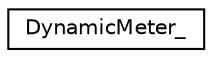 digraph "Graphical Class Hierarchy"
{
  edge [fontname="Helvetica",fontsize="10",labelfontname="Helvetica",labelfontsize="10"];
  node [fontname="Helvetica",fontsize="10",shape=record];
  rankdir="LR";
  Node0 [label="DynamicMeter_",height=0.2,width=0.4,color="black", fillcolor="white", style="filled",URL="$structDynamicMeter__.html"];
}
